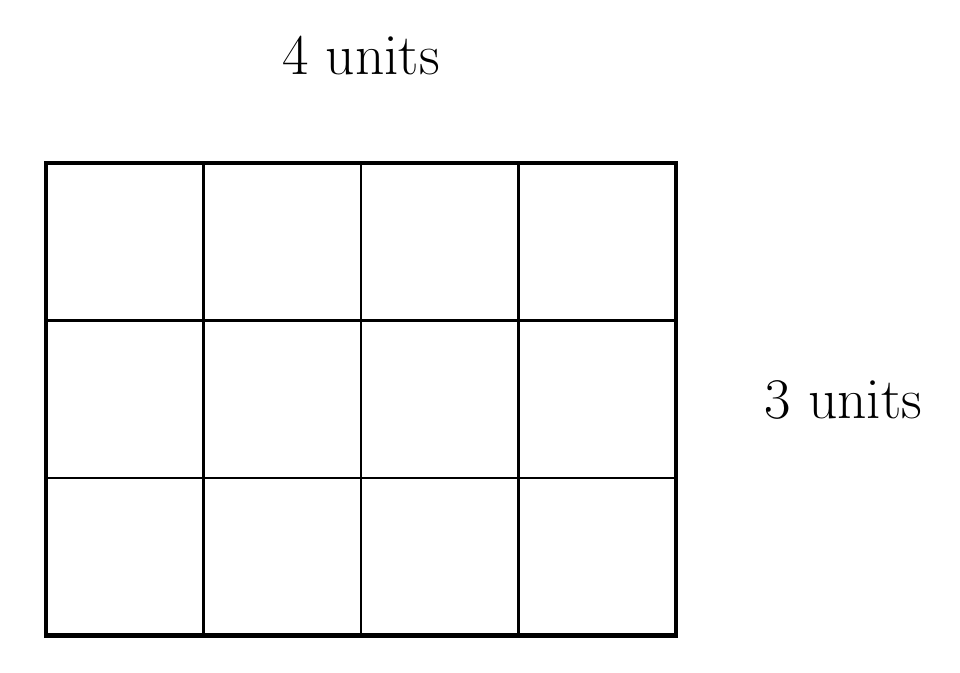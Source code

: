 \usetikzlibrary{patterns}
\begin{tikzpicture}

\draw[ultra thick]  (0,6) node (v1) {} rectangle (8,0) node (v2) {};
\node at (4,7)[above] {\huge 4 units};
\node at (9,3)[anchor=west] {\huge 3 units};
\draw [step=2cm, thick] (v1) grid (v2);
\end{tikzpicture}